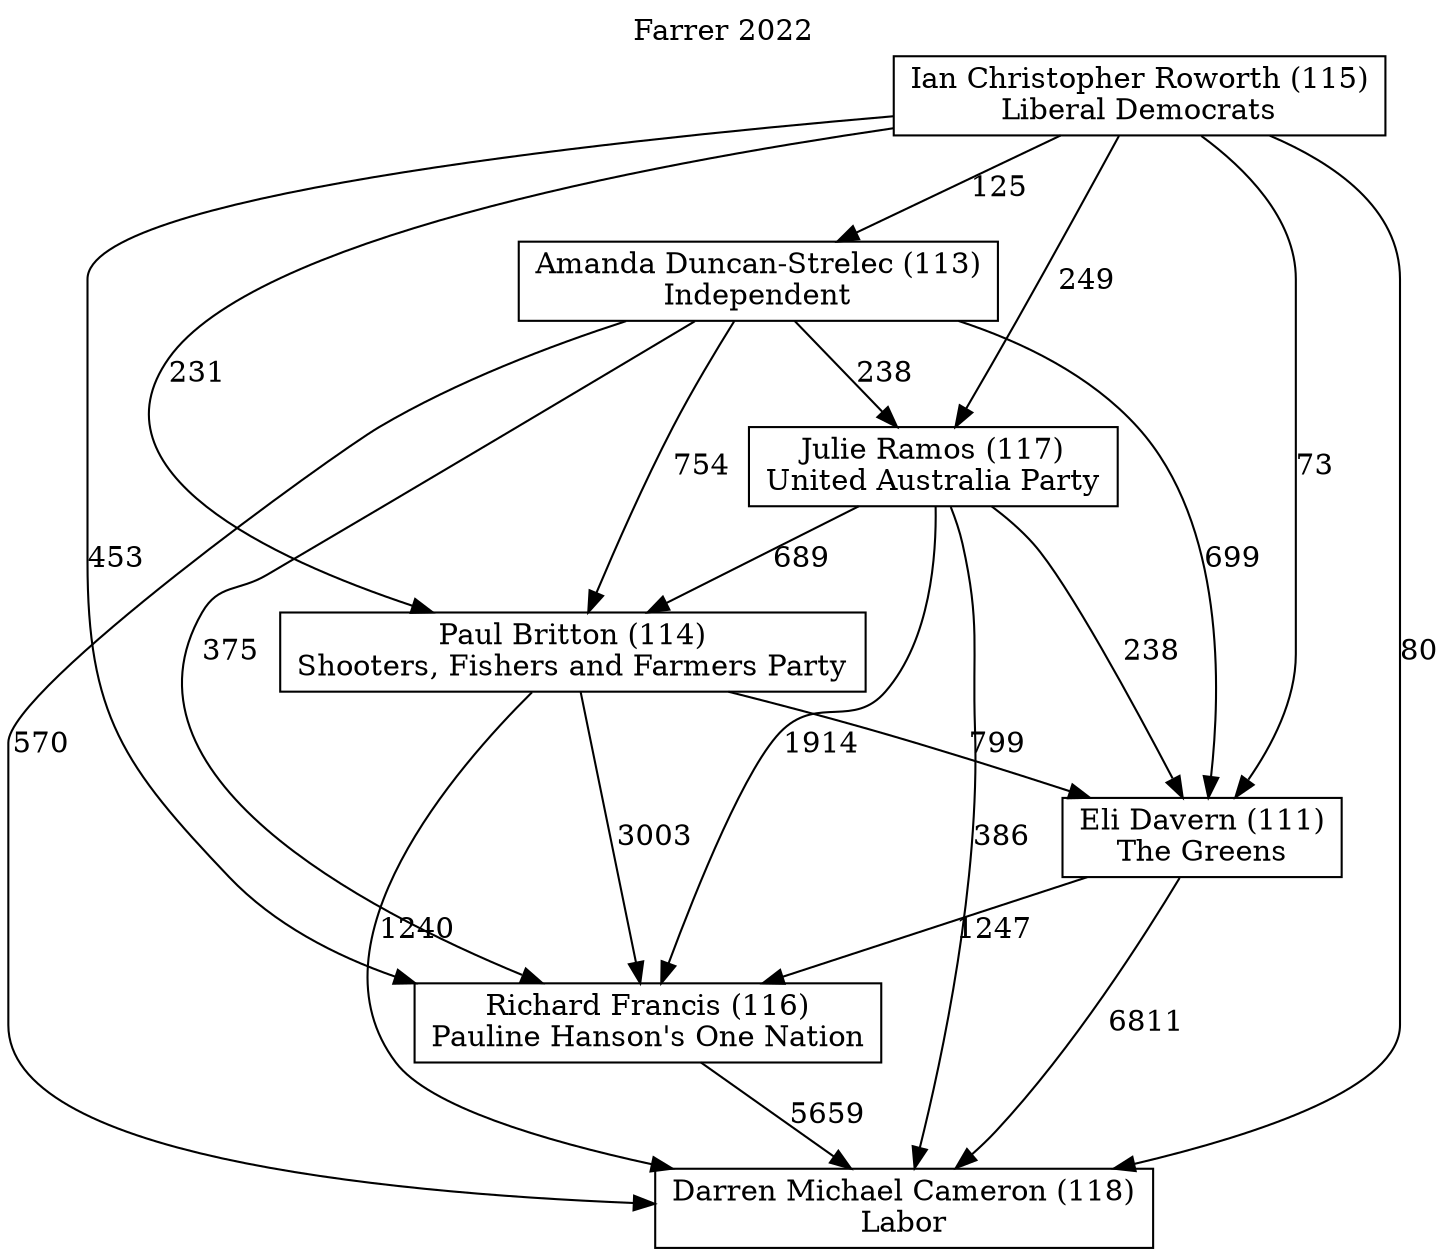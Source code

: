 // House preference flow
digraph "Darren Michael Cameron (118)_Farrer_2022" {
	graph [label="Farrer 2022" labelloc=t mclimit=10]
	node [shape=box]
	"Darren Michael Cameron (118)" [label="Darren Michael Cameron (118)
Labor"]
	"Amanda Duncan-Strelec (113)" [label="Amanda Duncan-Strelec (113)
Independent"]
	"Richard Francis (116)" [label="Richard Francis (116)
Pauline Hanson's One Nation"]
	"Paul Britton (114)" [label="Paul Britton (114)
Shooters, Fishers and Farmers Party"]
	"Ian Christopher Roworth (115)" [label="Ian Christopher Roworth (115)
Liberal Democrats"]
	"Julie Ramos (117)" [label="Julie Ramos (117)
United Australia Party"]
	"Eli Davern (111)" [label="Eli Davern (111)
The Greens"]
	"Amanda Duncan-Strelec (113)" -> "Eli Davern (111)" [label=699]
	"Ian Christopher Roworth (115)" -> "Paul Britton (114)" [label=231]
	"Julie Ramos (117)" -> "Richard Francis (116)" [label=1914]
	"Paul Britton (114)" -> "Richard Francis (116)" [label=3003]
	"Eli Davern (111)" -> "Richard Francis (116)" [label=1247]
	"Ian Christopher Roworth (115)" -> "Amanda Duncan-Strelec (113)" [label=125]
	"Richard Francis (116)" -> "Darren Michael Cameron (118)" [label=5659]
	"Julie Ramos (117)" -> "Darren Michael Cameron (118)" [label=386]
	"Ian Christopher Roworth (115)" -> "Julie Ramos (117)" [label=249]
	"Amanda Duncan-Strelec (113)" -> "Richard Francis (116)" [label=375]
	"Ian Christopher Roworth (115)" -> "Darren Michael Cameron (118)" [label=80]
	"Amanda Duncan-Strelec (113)" -> "Paul Britton (114)" [label=754]
	"Amanda Duncan-Strelec (113)" -> "Darren Michael Cameron (118)" [label=570]
	"Amanda Duncan-Strelec (113)" -> "Julie Ramos (117)" [label=238]
	"Paul Britton (114)" -> "Eli Davern (111)" [label=799]
	"Ian Christopher Roworth (115)" -> "Richard Francis (116)" [label=453]
	"Paul Britton (114)" -> "Darren Michael Cameron (118)" [label=1240]
	"Eli Davern (111)" -> "Darren Michael Cameron (118)" [label=6811]
	"Julie Ramos (117)" -> "Eli Davern (111)" [label=238]
	"Ian Christopher Roworth (115)" -> "Eli Davern (111)" [label=73]
	"Julie Ramos (117)" -> "Paul Britton (114)" [label=689]
}
